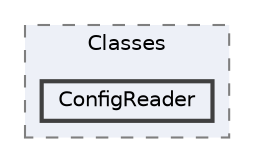 digraph "C:/Users/HP/Documents/GitHub/Minero-Game/Old/Classes/ConfigReader"
{
 // LATEX_PDF_SIZE
  bgcolor="transparent";
  edge [fontname=Helvetica,fontsize=10,labelfontname=Helvetica,labelfontsize=10];
  node [fontname=Helvetica,fontsize=10,shape=box,height=0.2,width=0.4];
  compound=true
  subgraph clusterdir_2a0b33f18a29a5d7512a293ec4090727 {
    graph [ bgcolor="#edf0f7", pencolor="grey50", label="Classes", fontname=Helvetica,fontsize=10 style="filled,dashed", URL="dir_2a0b33f18a29a5d7512a293ec4090727.html",tooltip=""]
  dir_bc7416d332bac20186fda64d9fe26dc6 [label="ConfigReader", fillcolor="#edf0f7", color="grey25", style="filled,bold", URL="dir_bc7416d332bac20186fda64d9fe26dc6.html",tooltip=""];
  }
}
